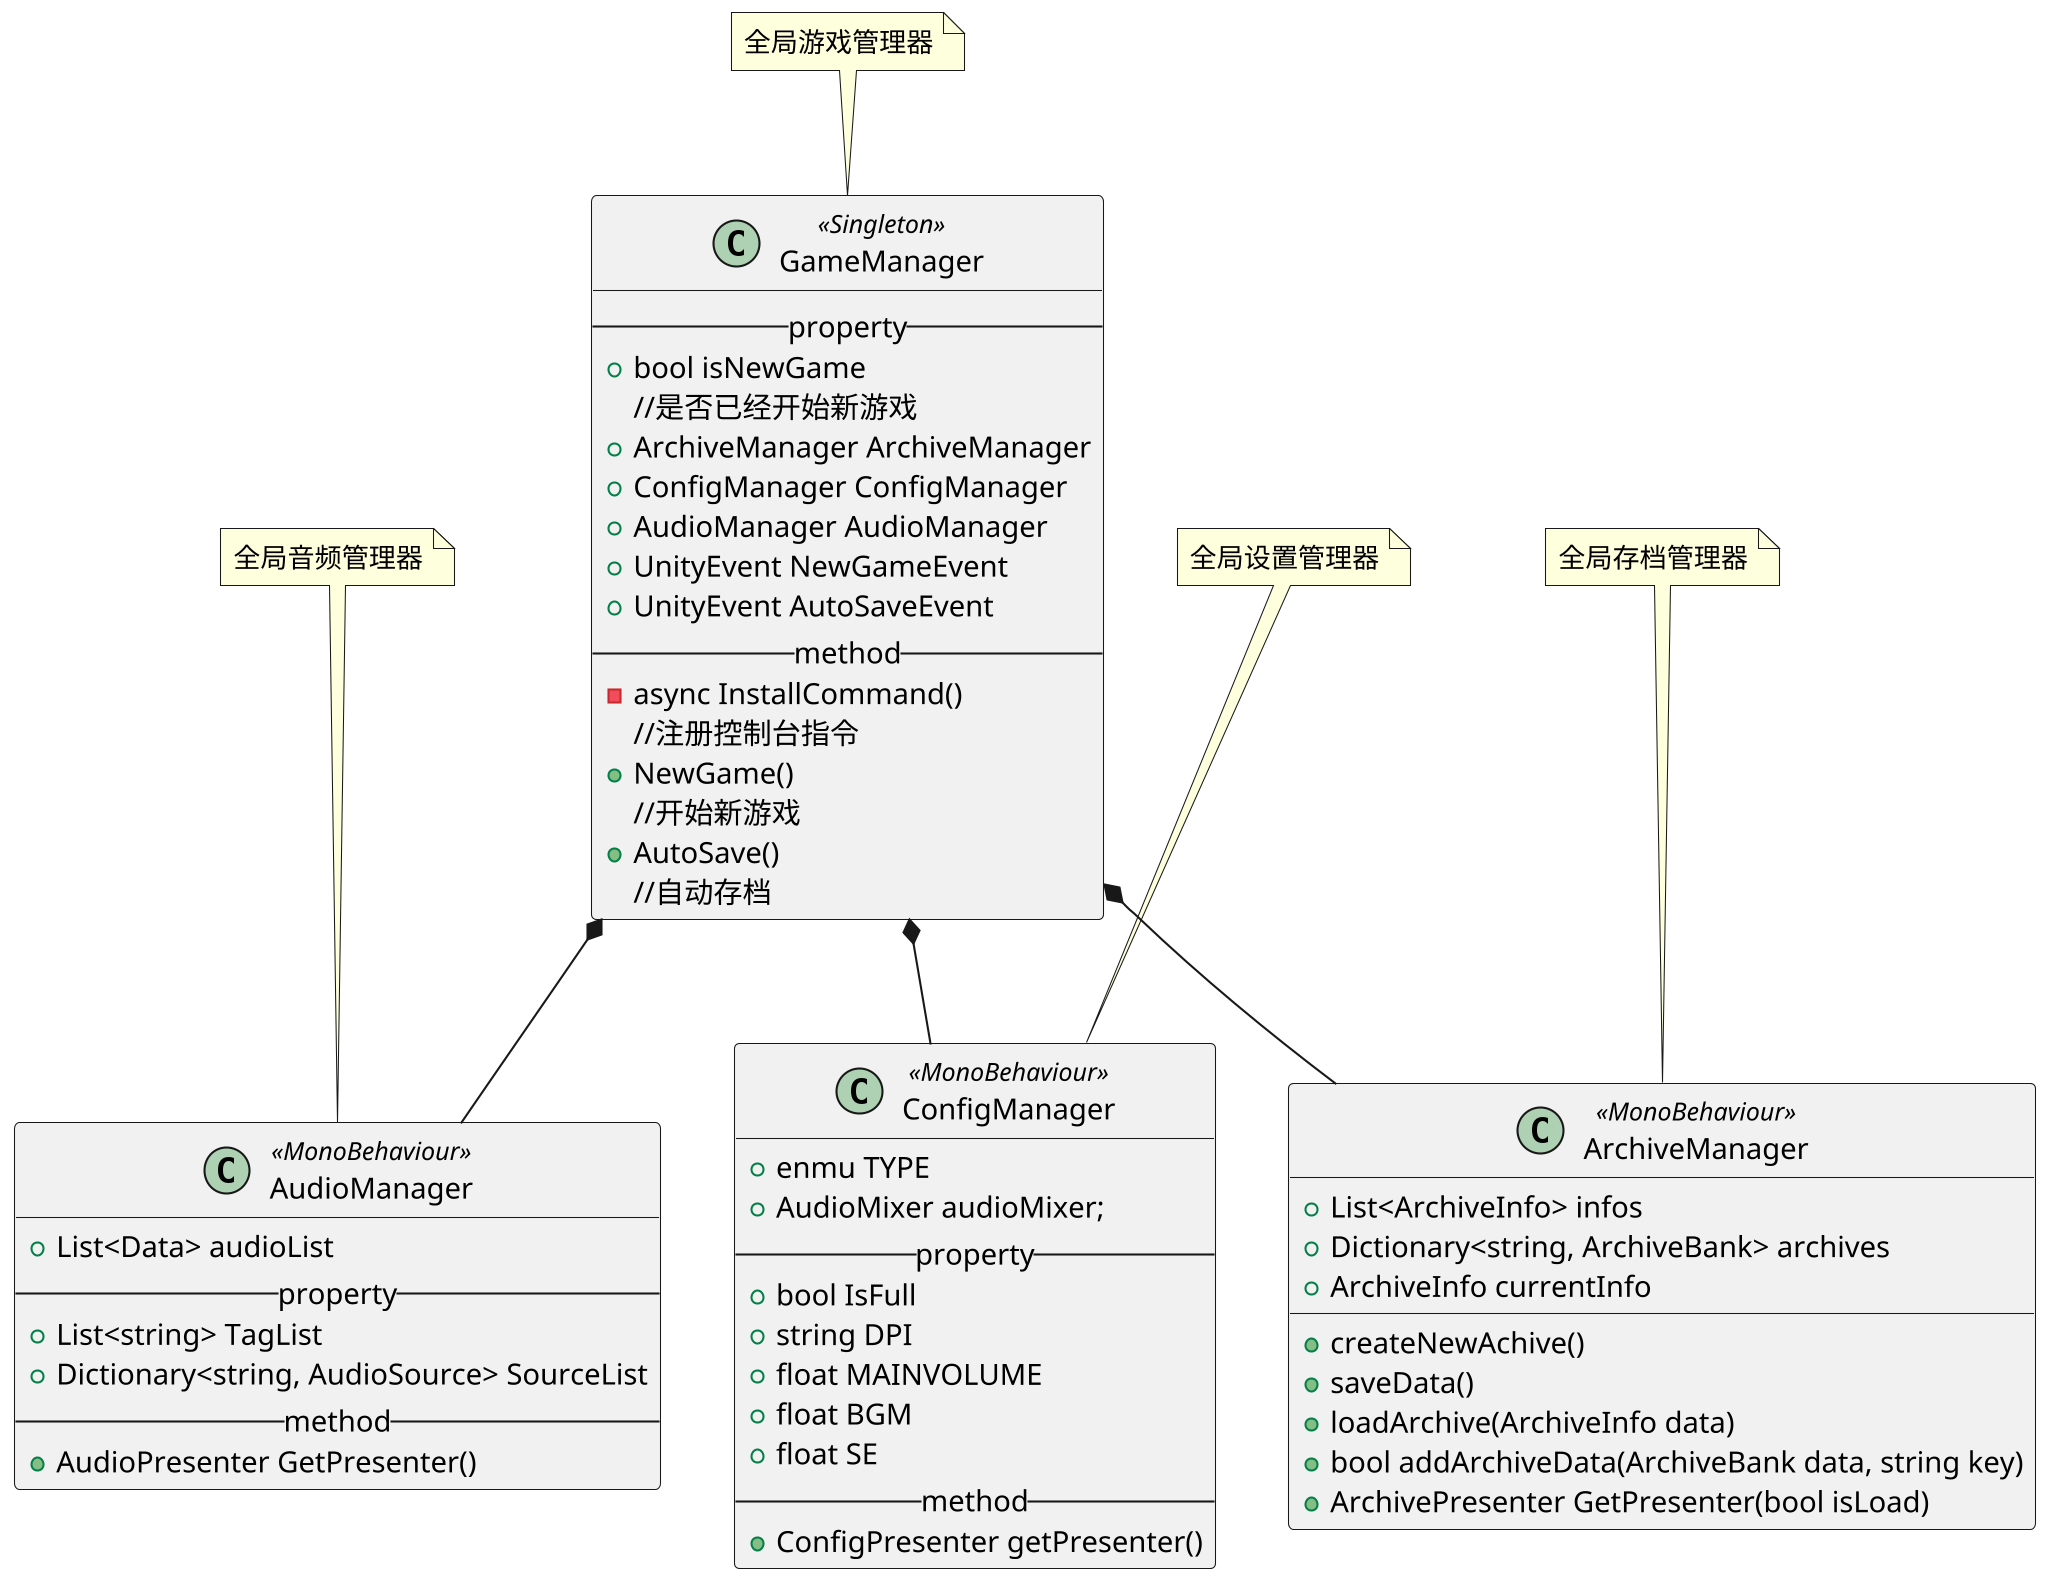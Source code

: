 @startuml GameManager
skinparam Dpi 200
class GameManager <<Singleton>>
{
    --property--
    + bool isNewGame
    //是否已经开始新游戏
    + ArchiveManager ArchiveManager
    + ConfigManager ConfigManager
    + AudioManager AudioManager
    + UnityEvent NewGameEvent
    + UnityEvent AutoSaveEvent
    --method--
    -async InstallCommand()
    //注册控制台指令
    + NewGame()
    //开始新游戏
    + AutoSave()
    //自动存档
}
note top:全局游戏管理器
class AudioManager <<MonoBehaviour>>
{
    +List<Data> audioList
    --property--
    +List<string> TagList
    +Dictionary<string, AudioSource> SourceList
    --method--
    +AudioPresenter GetPresenter()
}
note top:全局音频管理器
class ConfigManager <<MonoBehaviour>>
{
    +enmu TYPE
    +AudioMixer audioMixer;
    --property--
    + bool IsFull
    + string DPI
    + float MAINVOLUME
    + float BGM
    + float SE
    --method--
    +ConfigPresenter getPresenter()
}
note top:全局设置管理器
class ArchiveManager <<MonoBehaviour>>
{
    +List<ArchiveInfo> infos
    +Dictionary<string, ArchiveBank> archives
    +ArchiveInfo currentInfo
    +createNewAchive()
    +saveData()
    +loadArchive(ArchiveInfo data)
    +bool addArchiveData(ArchiveBank data, string key)
    +ArchivePresenter GetPresenter(bool isLoad)
}
note top:全局存档管理器
GameManager *-- AudioManager
GameManager *-- ConfigManager
GameManager *-- ArchiveManager
@enduml